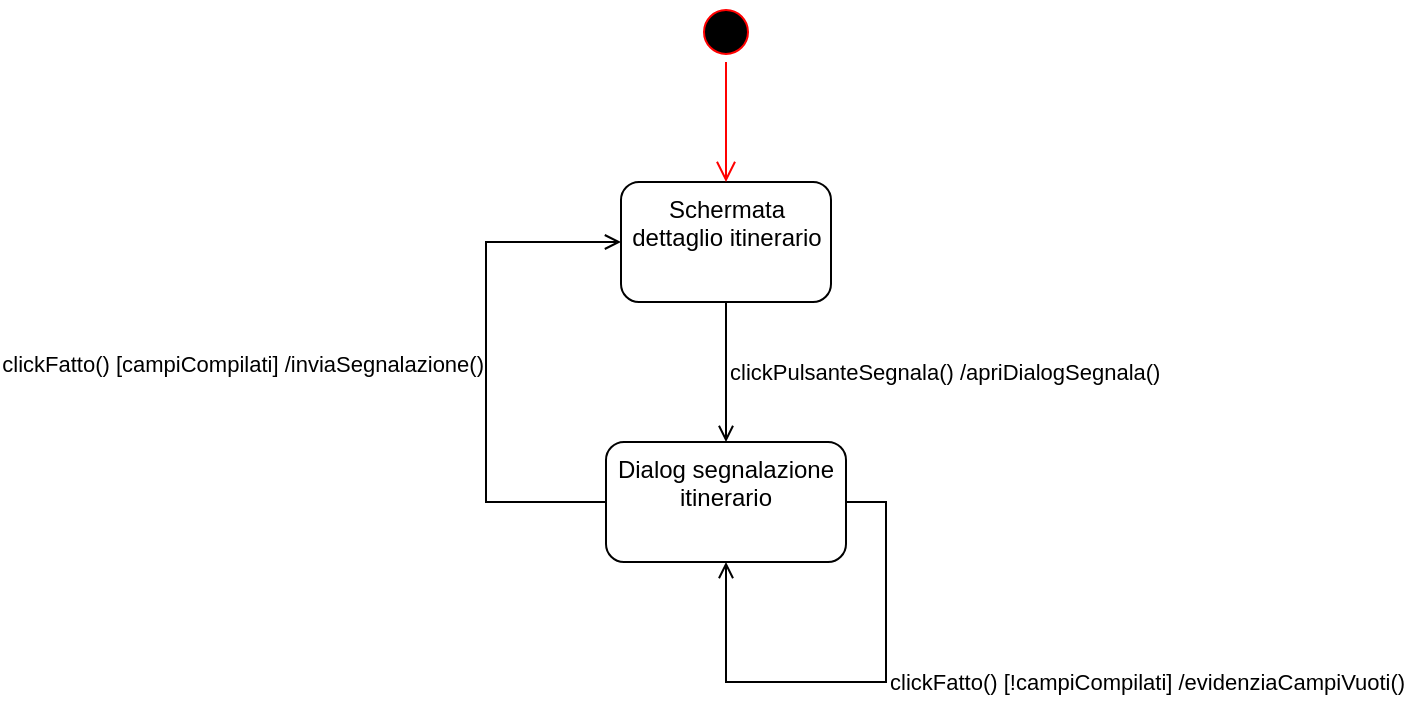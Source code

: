 <mxfile version="15.8.7" type="github" pages="2">
  <diagram id="SqWFwGlkPupEOphNOxqh" name="SegnalaItinerario">
    <mxGraphModel dx="2121" dy="473" grid="1" gridSize="10" guides="1" tooltips="1" connect="1" arrows="1" fold="1" page="1" pageScale="1" pageWidth="850" pageHeight="1100" math="0" shadow="0">
      <root>
        <mxCell id="0" />
        <mxCell id="1" parent="0" />
        <mxCell id="P-UPh3qyv3hZ8wY0hTl4-10" value="clickPulsanteSegnala() /apriDialogSegnala()" style="edgeStyle=orthogonalEdgeStyle;rounded=0;orthogonalLoop=1;jettySize=auto;html=1;exitX=0.5;exitY=1;exitDx=0;exitDy=0;entryX=0.5;entryY=0;entryDx=0;entryDy=0;endArrow=open;endFill=0;align=left;" edge="1" parent="1" source="P-UPh3qyv3hZ8wY0hTl4-1" target="P-UPh3qyv3hZ8wY0hTl4-7">
          <mxGeometry relative="1" as="geometry" />
        </mxCell>
        <mxCell id="P-UPh3qyv3hZ8wY0hTl4-1" value="Schermata dettaglio itinerario" style="rounded=1;whiteSpace=wrap;html=1;verticalAlign=top;" vertex="1" parent="1">
          <mxGeometry x="337.5" y="190" width="105" height="60" as="geometry" />
        </mxCell>
        <mxCell id="P-UPh3qyv3hZ8wY0hTl4-5" value="" style="ellipse;html=1;shape=startState;fillColor=#000000;strokeColor=#ff0000;" vertex="1" parent="1">
          <mxGeometry x="375" y="100" width="30" height="30" as="geometry" />
        </mxCell>
        <mxCell id="P-UPh3qyv3hZ8wY0hTl4-6" value="" style="edgeStyle=orthogonalEdgeStyle;html=1;verticalAlign=bottom;endArrow=open;endSize=8;strokeColor=#ff0000;rounded=0;" edge="1" source="P-UPh3qyv3hZ8wY0hTl4-5" parent="1">
          <mxGeometry relative="1" as="geometry">
            <mxPoint x="390" y="190" as="targetPoint" />
          </mxGeometry>
        </mxCell>
        <mxCell id="P-UPh3qyv3hZ8wY0hTl4-14" value="clickFatto() [campiCompilati] /inviaSegnalazione()" style="edgeStyle=orthogonalEdgeStyle;rounded=0;orthogonalLoop=1;jettySize=auto;html=1;exitX=0;exitY=0.5;exitDx=0;exitDy=0;entryX=0;entryY=0.5;entryDx=0;entryDy=0;endArrow=open;endFill=0;align=right;" edge="1" parent="1" source="P-UPh3qyv3hZ8wY0hTl4-7" target="P-UPh3qyv3hZ8wY0hTl4-1">
          <mxGeometry relative="1" as="geometry">
            <Array as="points">
              <mxPoint x="270" y="350" />
              <mxPoint x="270" y="220" />
            </Array>
          </mxGeometry>
        </mxCell>
        <mxCell id="P-UPh3qyv3hZ8wY0hTl4-7" value="Dialog segnalazione itinerario" style="rounded=1;whiteSpace=wrap;html=1;verticalAlign=top;" vertex="1" parent="1">
          <mxGeometry x="330" y="320" width="120" height="60" as="geometry" />
        </mxCell>
        <mxCell id="P-UPh3qyv3hZ8wY0hTl4-15" value="clickFatto() [!campiCompilati] /evidenziaCampiVuoti()" style="edgeStyle=orthogonalEdgeStyle;rounded=0;orthogonalLoop=1;jettySize=auto;html=1;entryX=0.5;entryY=1;entryDx=0;entryDy=0;endArrow=open;endFill=0;align=left;exitX=1;exitY=0.5;exitDx=0;exitDy=0;" edge="1" parent="1" source="P-UPh3qyv3hZ8wY0hTl4-7" target="P-UPh3qyv3hZ8wY0hTl4-7">
          <mxGeometry x="-0.12" relative="1" as="geometry">
            <mxPoint x="450" y="350" as="sourcePoint" />
            <Array as="points">
              <mxPoint x="470" y="350" />
              <mxPoint x="470" y="440" />
              <mxPoint x="390" y="440" />
            </Array>
            <mxPoint as="offset" />
          </mxGeometry>
        </mxCell>
      </root>
    </mxGraphModel>
  </diagram>
  <diagram id="YHVfvykiVUKUb5ghU3nG" name="CreaItinerario">
    <mxGraphModel dx="2225" dy="828" grid="1" gridSize="10" guides="1" tooltips="1" connect="1" arrows="1" fold="1" page="1" pageScale="1" pageWidth="850" pageHeight="1100" math="0" shadow="0">
      <root>
        <mxCell id="PN0qWD7VaQw6Qfc42OEK-0" />
        <mxCell id="PN0qWD7VaQw6Qfc42OEK-1" parent="PN0qWD7VaQw6Qfc42OEK-0" />
      </root>
    </mxGraphModel>
  </diagram>
</mxfile>
